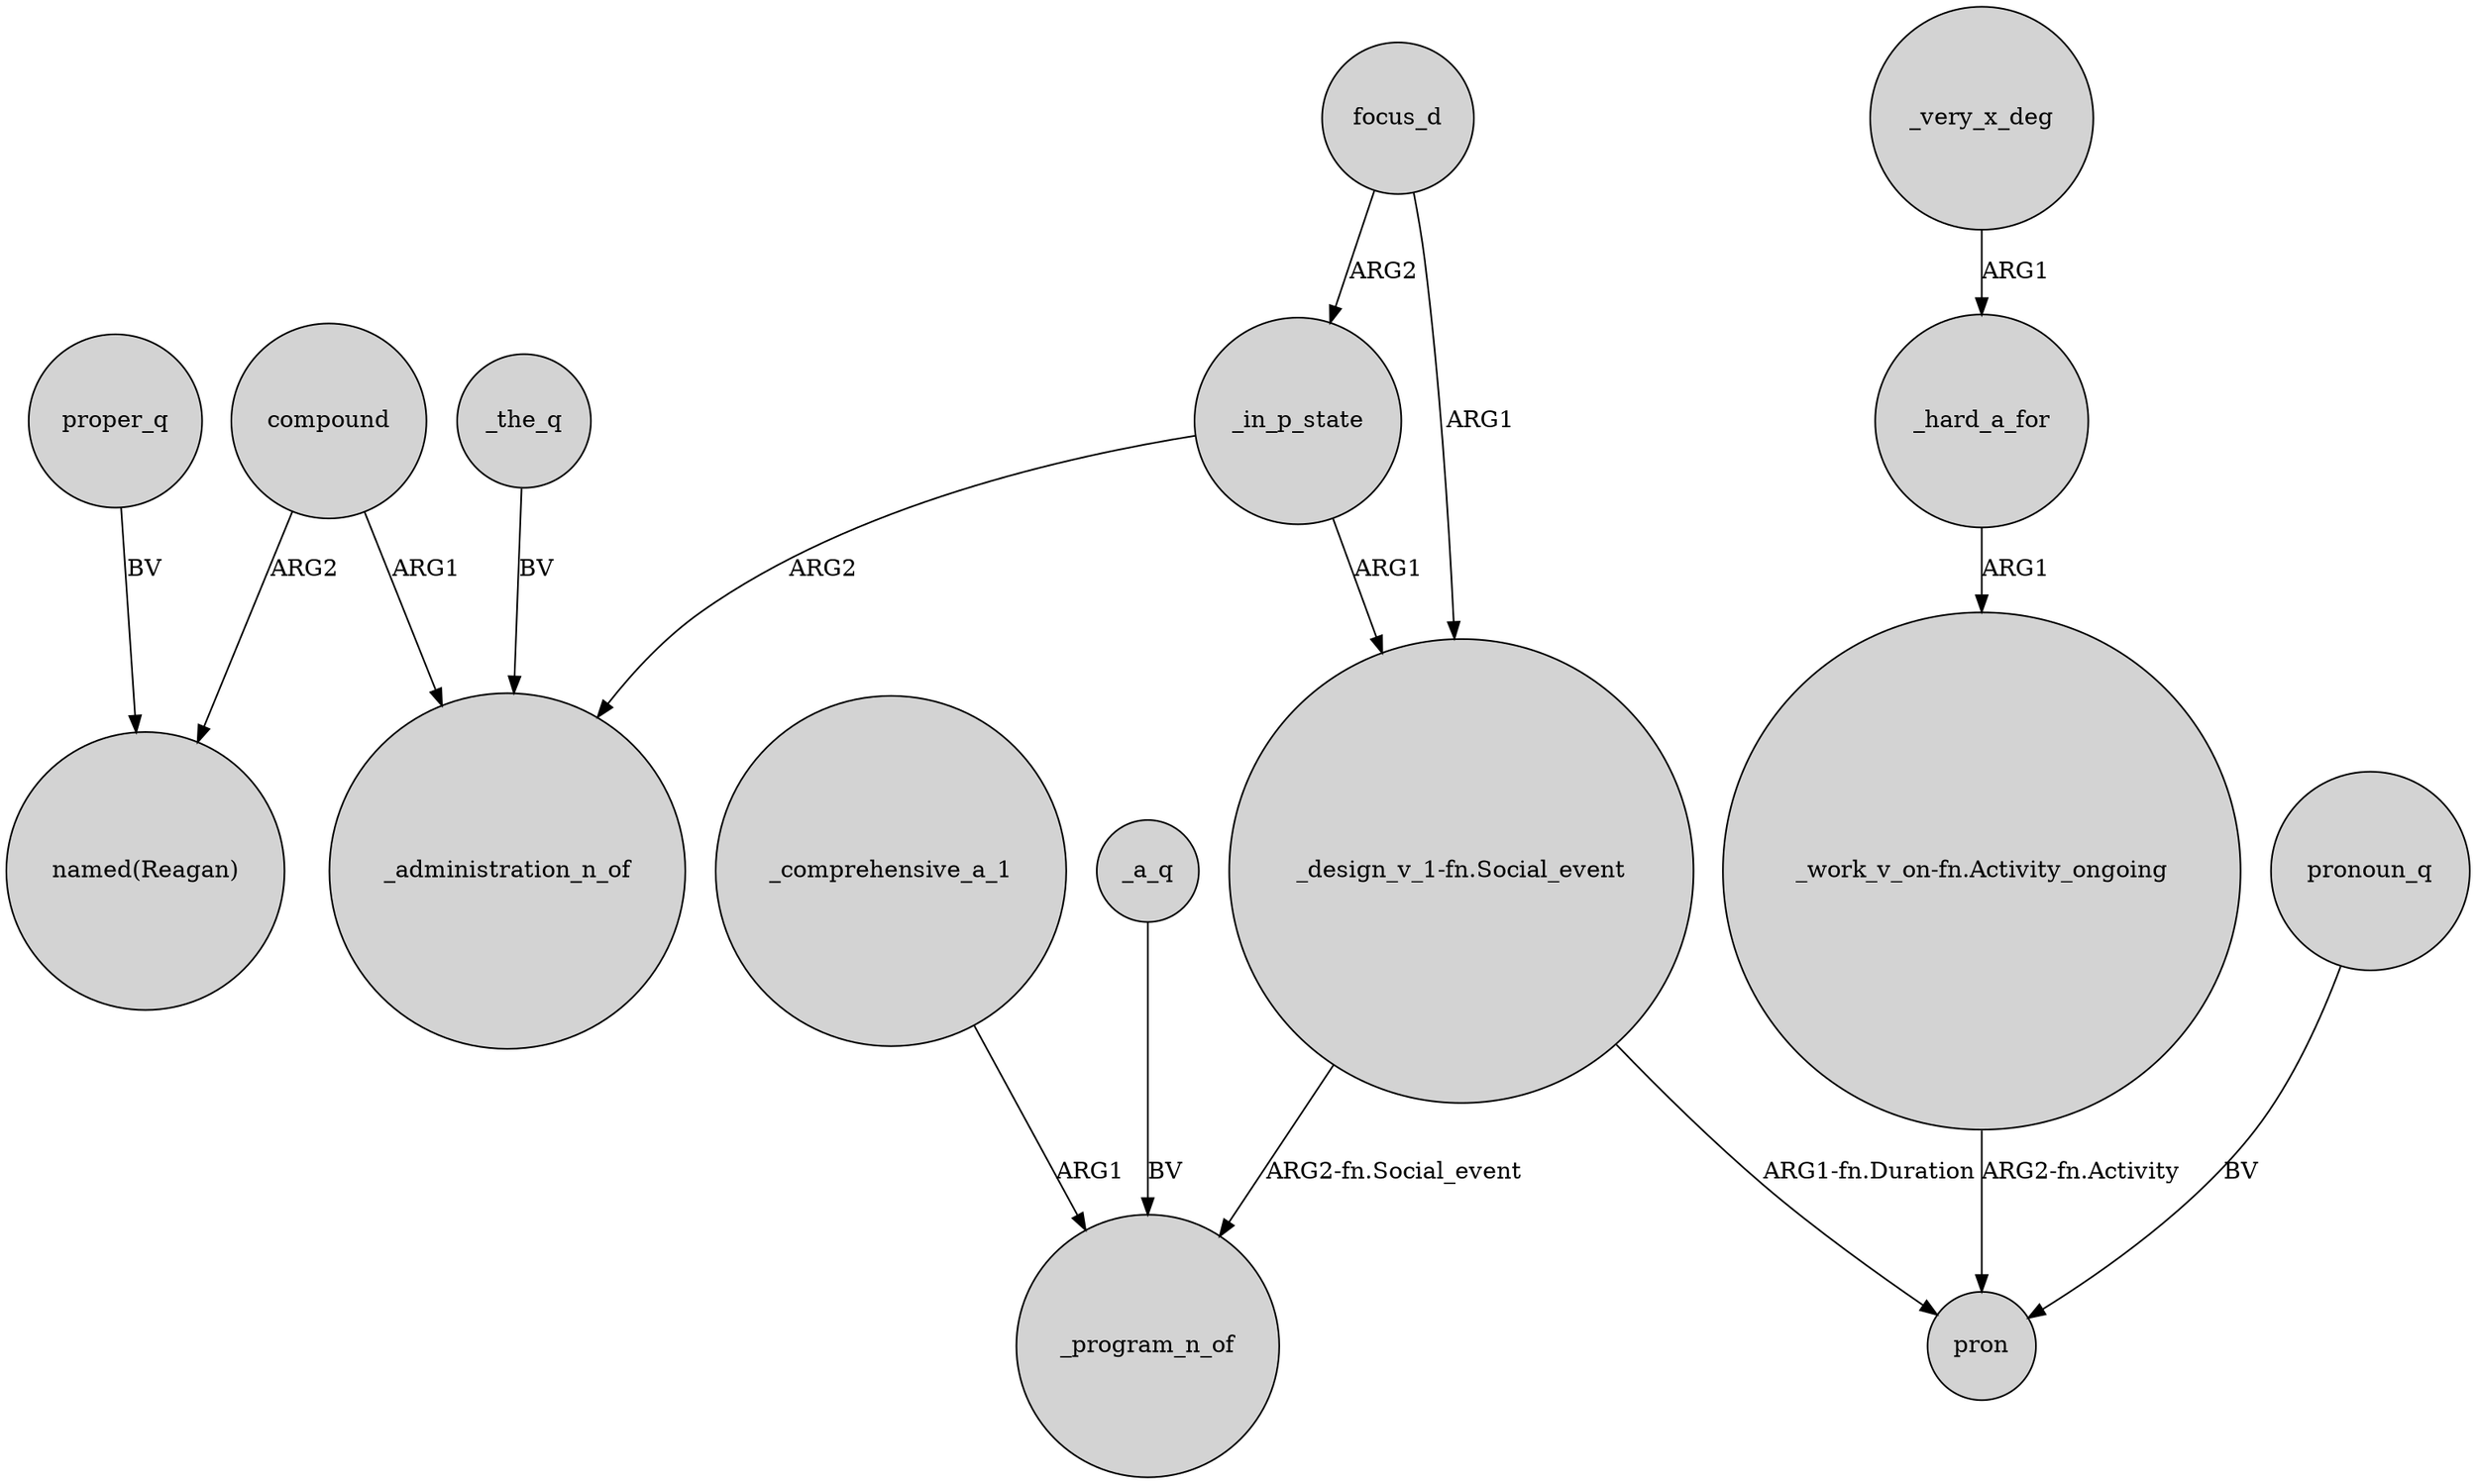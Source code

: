 digraph {
	node [shape=circle style=filled]
	proper_q -> "named(Reagan)" [label=BV]
	_comprehensive_a_1 -> _program_n_of [label=ARG1]
	_a_q -> _program_n_of [label=BV]
	compound -> "named(Reagan)" [label=ARG2]
	_in_p_state -> "_design_v_1-fn.Social_event" [label=ARG1]
	"_work_v_on-fn.Activity_ongoing" -> pron [label="ARG2-fn.Activity"]
	"_design_v_1-fn.Social_event" -> pron [label="ARG1-fn.Duration"]
	_very_x_deg -> _hard_a_for [label=ARG1]
	focus_d -> _in_p_state [label=ARG2]
	_in_p_state -> _administration_n_of [label=ARG2]
	_the_q -> _administration_n_of [label=BV]
	_hard_a_for -> "_work_v_on-fn.Activity_ongoing" [label=ARG1]
	"_design_v_1-fn.Social_event" -> _program_n_of [label="ARG2-fn.Social_event"]
	focus_d -> "_design_v_1-fn.Social_event" [label=ARG1]
	pronoun_q -> pron [label=BV]
	compound -> _administration_n_of [label=ARG1]
}

